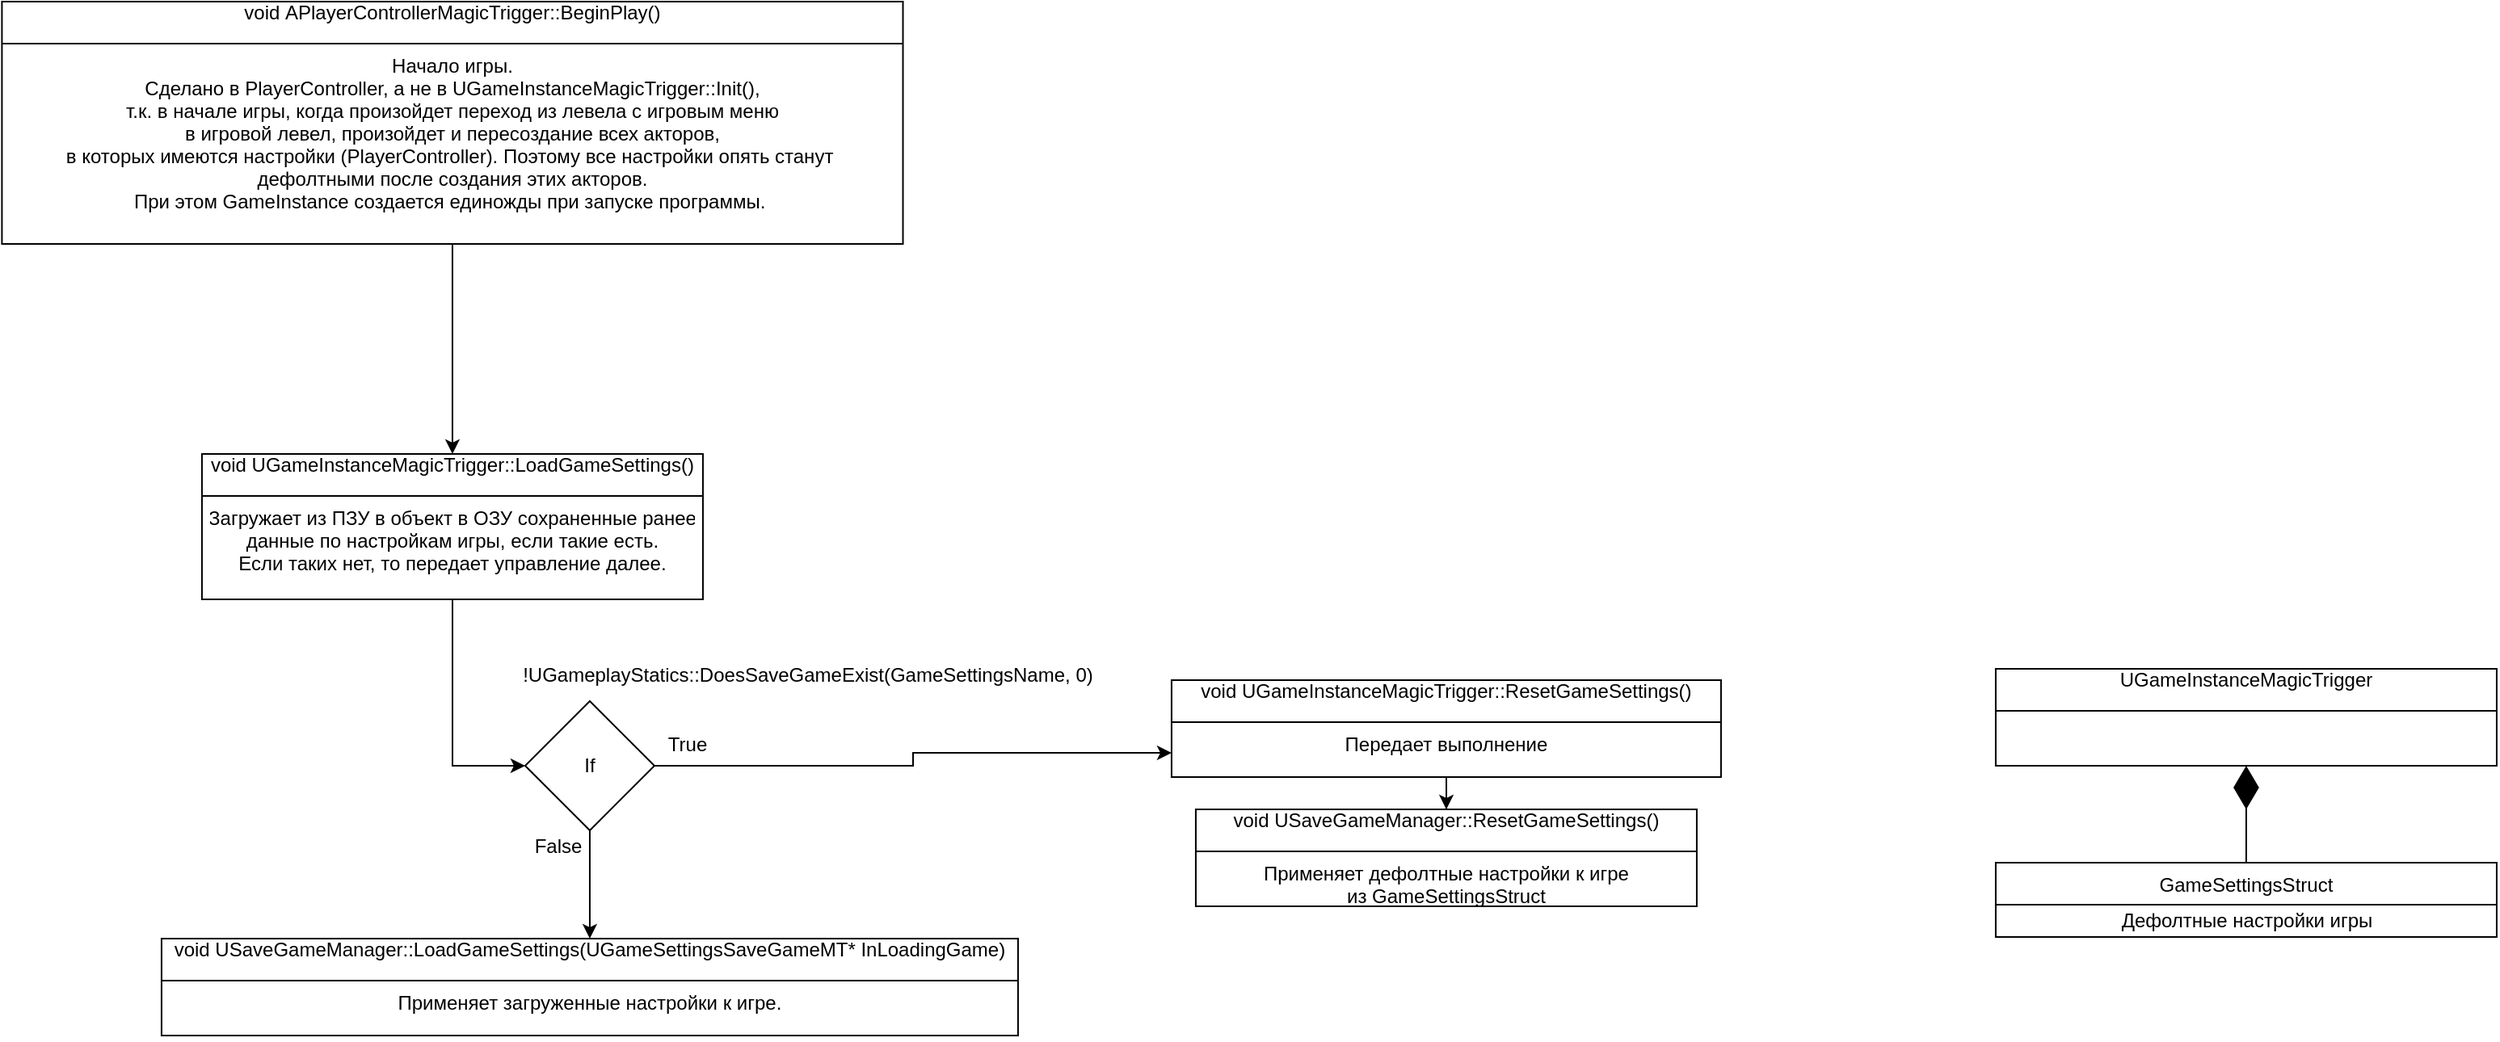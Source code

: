 <mxfile version="14.9.6" type="device"><diagram id="C5RBs43oDa-KdzZeNtuy" name="Page-1"><mxGraphModel dx="1133" dy="719" grid="1" gridSize="10" guides="1" tooltips="1" connect="1" arrows="1" fold="1" page="1" pageScale="1" pageWidth="2336" pageHeight="1654" math="0" shadow="0"><root><mxCell id="WIyWlLk6GJQsqaUBKTNV-0"/><mxCell id="WIyWlLk6GJQsqaUBKTNV-1" parent="WIyWlLk6GJQsqaUBKTNV-0"/><mxCell id="kEYPDKSuyRXLrv-L3ns8-58" value="" style="edgeStyle=orthogonalEdgeStyle;rounded=0;orthogonalLoop=1;jettySize=auto;html=1;" parent="WIyWlLk6GJQsqaUBKTNV-1" source="kEYPDKSuyRXLrv-L3ns8-54" target="kEYPDKSuyRXLrv-L3ns8-56" edge="1"><mxGeometry relative="1" as="geometry"/></mxCell><mxCell id="kEYPDKSuyRXLrv-L3ns8-54" value="void APlayerControllerMagicTrigger::BeginPlay()&#10;" style="swimlane;fontStyle=0;childLayout=stackLayout;horizontal=1;startSize=26;fillColor=none;horizontalStack=0;resizeParent=1;resizeParentMax=0;resizeLast=0;collapsible=0;marginBottom=0;html=0;autosize=0;" parent="WIyWlLk6GJQsqaUBKTNV-1" vertex="1"><mxGeometry x="221.2" y="270" width="557.55" height="150" as="geometry"><mxRectangle x="90" y="150" width="420" height="26" as="alternateBounds"/></mxGeometry></mxCell><mxCell id="kEYPDKSuyRXLrv-L3ns8-55" value="Начало игры.&#10;Сделано в PlayerController, а не в UGameInstanceMagicTrigger::Init(),&#10;т.к. в начале игры, когда произойдет переход из левела с игровым меню&#10;в игровой левел, произойдет и пересоздание всех акторов, &#10;в которых имеются настройки (PlayerController). Поэтому все настройки опять станут &#10;дефолтными после создания этих акторов.&#10;При этом GameInstance создается единожды при запуске программы. &#10;&#10;" style="text;strokeColor=none;fillColor=none;align=center;verticalAlign=top;spacingLeft=4;spacingRight=4;overflow=hidden;rotatable=0;points=[[0,0.5],[1,0.5]];portConstraint=eastwest;collapsible=0;" parent="kEYPDKSuyRXLrv-L3ns8-54" vertex="1"><mxGeometry y="26" width="557.55" height="124" as="geometry"/></mxCell><mxCell id="kEYPDKSuyRXLrv-L3ns8-61" value="" style="edgeStyle=orthogonalEdgeStyle;rounded=0;orthogonalLoop=1;jettySize=auto;html=1;entryX=0;entryY=0.5;entryDx=0;entryDy=0;" parent="WIyWlLk6GJQsqaUBKTNV-1" source="kEYPDKSuyRXLrv-L3ns8-56" target="M0gi_Jfekcc0rX-0hzSq-6" edge="1"><mxGeometry relative="1" as="geometry"/></mxCell><mxCell id="kEYPDKSuyRXLrv-L3ns8-56" value="void UGameInstanceMagicTrigger::LoadGameSettings()&#10;" style="swimlane;fontStyle=0;childLayout=stackLayout;horizontal=1;startSize=26;fillColor=none;horizontalStack=0;resizeParent=1;resizeParentMax=0;resizeLast=0;collapsible=0;marginBottom=0;html=0;autosize=0;" parent="WIyWlLk6GJQsqaUBKTNV-1" vertex="1"><mxGeometry x="344.97" y="550" width="310" height="90" as="geometry"><mxRectangle x="90" y="150" width="420" height="26" as="alternateBounds"/></mxGeometry></mxCell><mxCell id="kEYPDKSuyRXLrv-L3ns8-57" value="Загружает из ПЗУ в объект в ОЗУ сохраненные ранее&#10;данные по настройкам игры, если такие есть.&#10;Если таких нет, то передает управление далее." style="text;strokeColor=none;fillColor=none;align=center;verticalAlign=top;spacingLeft=4;spacingRight=4;overflow=hidden;rotatable=0;points=[[0,0.5],[1,0.5]];portConstraint=eastwest;collapsible=0;" parent="kEYPDKSuyRXLrv-L3ns8-56" vertex="1"><mxGeometry y="26" width="310" height="64" as="geometry"/></mxCell><mxCell id="kEYPDKSuyRXLrv-L3ns8-59" value="void USaveGameManager::LoadGameSettings(UGameSettingsSaveGameMT* InLoadingGame)&#10;" style="swimlane;fontStyle=0;childLayout=stackLayout;horizontal=1;startSize=26;fillColor=none;horizontalStack=0;resizeParent=1;resizeParentMax=0;resizeLast=0;collapsible=0;marginBottom=0;html=0;autosize=0;" parent="WIyWlLk6GJQsqaUBKTNV-1" vertex="1"><mxGeometry x="319.97" y="850" width="530" height="60" as="geometry"><mxRectangle x="90" y="150" width="420" height="26" as="alternateBounds"/></mxGeometry></mxCell><mxCell id="kEYPDKSuyRXLrv-L3ns8-60" value="Применяет загруженные настройки к игре." style="text;strokeColor=none;fillColor=none;align=center;verticalAlign=top;spacingLeft=4;spacingRight=4;overflow=hidden;rotatable=0;points=[[0,0.5],[1,0.5]];portConstraint=eastwest;collapsible=0;" parent="kEYPDKSuyRXLrv-L3ns8-59" vertex="1"><mxGeometry y="26" width="530" height="34" as="geometry"/></mxCell><mxCell id="M0gi_Jfekcc0rX-0hzSq-12" style="edgeStyle=orthogonalEdgeStyle;rounded=0;orthogonalLoop=1;jettySize=auto;html=1;exitX=1;exitY=0.5;exitDx=0;exitDy=0;entryX=0;entryY=0.75;entryDx=0;entryDy=0;" edge="1" parent="WIyWlLk6GJQsqaUBKTNV-1" source="M0gi_Jfekcc0rX-0hzSq-6" target="M0gi_Jfekcc0rX-0hzSq-10"><mxGeometry relative="1" as="geometry"/></mxCell><mxCell id="M0gi_Jfekcc0rX-0hzSq-13" style="edgeStyle=orthogonalEdgeStyle;rounded=0;orthogonalLoop=1;jettySize=auto;html=1;exitX=0.5;exitY=1;exitDx=0;exitDy=0;entryX=0.5;entryY=0;entryDx=0;entryDy=0;" edge="1" parent="WIyWlLk6GJQsqaUBKTNV-1" source="M0gi_Jfekcc0rX-0hzSq-6" target="kEYPDKSuyRXLrv-L3ns8-59"><mxGeometry relative="1" as="geometry"/></mxCell><mxCell id="M0gi_Jfekcc0rX-0hzSq-6" value="If" style="rhombus;whiteSpace=wrap;html=1;" vertex="1" parent="WIyWlLk6GJQsqaUBKTNV-1"><mxGeometry x="544.97" y="703" width="80" height="80" as="geometry"/></mxCell><mxCell id="M0gi_Jfekcc0rX-0hzSq-7" value="!UGameplayStatics::DoesSaveGameExist(GameSettingsName, 0)&#10;" style="text;align=center;verticalAlign=middle;resizable=0;points=[];autosize=1;strokeColor=none;" vertex="1" parent="WIyWlLk6GJQsqaUBKTNV-1"><mxGeometry x="534.97" y="683" width="370" height="20" as="geometry"/></mxCell><mxCell id="M0gi_Jfekcc0rX-0hzSq-8" value="True" style="text;html=1;align=center;verticalAlign=middle;resizable=0;points=[];autosize=1;strokeColor=none;" vertex="1" parent="WIyWlLk6GJQsqaUBKTNV-1"><mxGeometry x="624.97" y="720" width="40" height="20" as="geometry"/></mxCell><mxCell id="M0gi_Jfekcc0rX-0hzSq-9" value="False" style="text;html=1;align=center;verticalAlign=middle;resizable=0;points=[];autosize=1;strokeColor=none;" vertex="1" parent="WIyWlLk6GJQsqaUBKTNV-1"><mxGeometry x="544.97" y="783" width="40" height="20" as="geometry"/></mxCell><mxCell id="M0gi_Jfekcc0rX-0hzSq-16" value="" style="edgeStyle=orthogonalEdgeStyle;rounded=0;orthogonalLoop=1;jettySize=auto;html=1;" edge="1" parent="WIyWlLk6GJQsqaUBKTNV-1" source="M0gi_Jfekcc0rX-0hzSq-10" target="M0gi_Jfekcc0rX-0hzSq-14"><mxGeometry relative="1" as="geometry"/></mxCell><mxCell id="M0gi_Jfekcc0rX-0hzSq-10" value="void UGameInstanceMagicTrigger::ResetGameSettings()&#10;" style="swimlane;fontStyle=0;childLayout=stackLayout;horizontal=1;startSize=26;fillColor=none;horizontalStack=0;resizeParent=1;resizeParentMax=0;resizeLast=0;collapsible=0;marginBottom=0;html=0;autosize=0;" vertex="1" parent="WIyWlLk6GJQsqaUBKTNV-1"><mxGeometry x="944.97" y="690" width="340" height="60" as="geometry"><mxRectangle x="90" y="150" width="420" height="26" as="alternateBounds"/></mxGeometry></mxCell><mxCell id="M0gi_Jfekcc0rX-0hzSq-11" value="Передает выполнение" style="text;strokeColor=none;fillColor=none;align=center;verticalAlign=top;spacingLeft=4;spacingRight=4;overflow=hidden;rotatable=0;points=[[0,0.5],[1,0.5]];portConstraint=eastwest;collapsible=0;" vertex="1" parent="M0gi_Jfekcc0rX-0hzSq-10"><mxGeometry y="26" width="340" height="34" as="geometry"/></mxCell><mxCell id="M0gi_Jfekcc0rX-0hzSq-14" value="void USaveGameManager::ResetGameSettings()&#10;" style="swimlane;fontStyle=0;childLayout=stackLayout;horizontal=1;startSize=26;fillColor=none;horizontalStack=0;resizeParent=1;resizeParentMax=0;resizeLast=0;collapsible=0;marginBottom=0;html=0;autosize=0;" vertex="1" parent="WIyWlLk6GJQsqaUBKTNV-1"><mxGeometry x="959.97" y="770" width="310" height="60" as="geometry"><mxRectangle x="90" y="150" width="420" height="26" as="alternateBounds"/></mxGeometry></mxCell><mxCell id="M0gi_Jfekcc0rX-0hzSq-15" value="Применяет дефолтные настройки к игре &#10;из GameSettingsStruct&#10;." style="text;strokeColor=none;fillColor=none;align=center;verticalAlign=top;spacingLeft=4;spacingRight=4;overflow=hidden;rotatable=0;points=[[0,0.5],[1,0.5]];portConstraint=eastwest;collapsible=0;" vertex="1" parent="M0gi_Jfekcc0rX-0hzSq-14"><mxGeometry y="26" width="310" height="34" as="geometry"/></mxCell><mxCell id="M0gi_Jfekcc0rX-0hzSq-17" value="UGameInstanceMagicTrigger&#10;" style="swimlane;fontStyle=0;childLayout=stackLayout;horizontal=1;startSize=26;fillColor=none;horizontalStack=0;resizeParent=1;resizeParentMax=0;resizeLast=0;collapsible=0;marginBottom=0;html=0;autosize=0;" vertex="1" parent="WIyWlLk6GJQsqaUBKTNV-1"><mxGeometry x="1454.97" y="683" width="310" height="60" as="geometry"><mxRectangle x="90" y="150" width="420" height="26" as="alternateBounds"/></mxGeometry></mxCell><mxCell id="M0gi_Jfekcc0rX-0hzSq-19" value="GameSettingsStruct" style="swimlane;fontStyle=0;childLayout=stackLayout;horizontal=1;startSize=26;fillColor=none;horizontalStack=0;resizeParent=1;resizeParentMax=0;resizeLast=0;collapsible=0;marginBottom=0;html=0;autosize=0;" vertex="1" parent="WIyWlLk6GJQsqaUBKTNV-1"><mxGeometry x="1454.97" y="803" width="310" height="46" as="geometry"><mxRectangle x="90" y="150" width="420" height="26" as="alternateBounds"/></mxGeometry></mxCell><mxCell id="M0gi_Jfekcc0rX-0hzSq-20" value="Дефолтные настройки игры" style="text;html=1;align=center;verticalAlign=middle;resizable=0;points=[];autosize=1;strokeColor=none;" vertex="1" parent="M0gi_Jfekcc0rX-0hzSq-19"><mxGeometry y="26" width="310" height="20" as="geometry"/></mxCell><mxCell id="M0gi_Jfekcc0rX-0hzSq-21" value="" style="endArrow=diamondThin;endFill=1;endSize=24;html=1;exitX=0.5;exitY=0;exitDx=0;exitDy=0;entryX=0.5;entryY=1;entryDx=0;entryDy=0;" edge="1" parent="WIyWlLk6GJQsqaUBKTNV-1" source="M0gi_Jfekcc0rX-0hzSq-19" target="M0gi_Jfekcc0rX-0hzSq-17"><mxGeometry width="160" relative="1" as="geometry"><mxPoint x="1454.97" y="970" as="sourcePoint"/><mxPoint x="1614.97" y="970" as="targetPoint"/></mxGeometry></mxCell></root></mxGraphModel></diagram></mxfile>